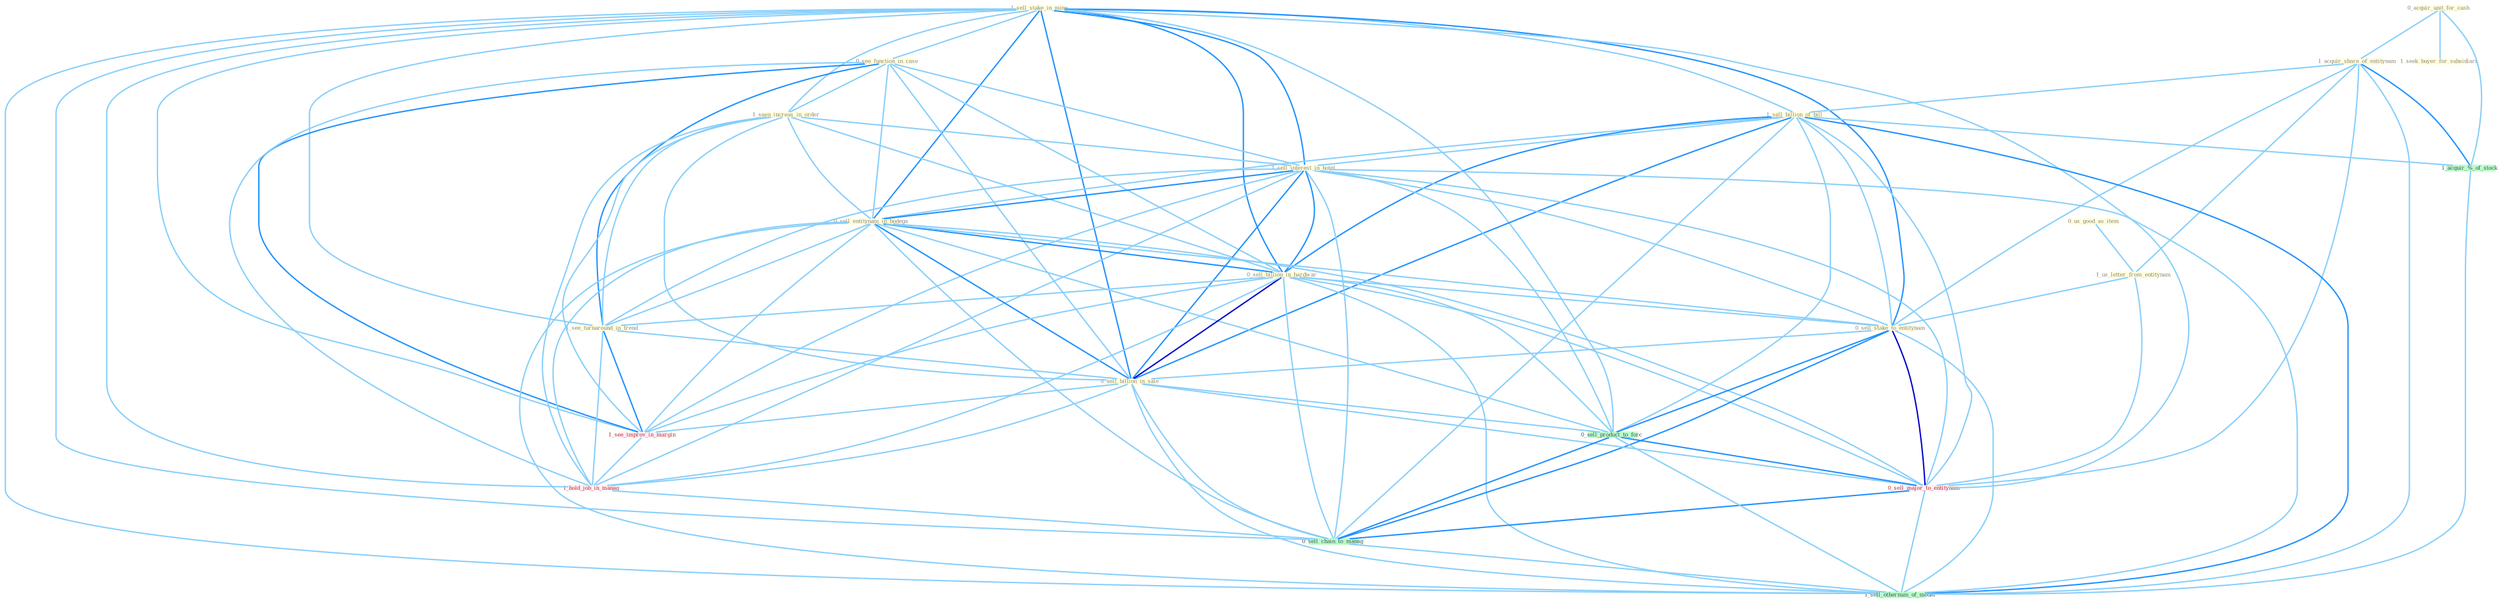 Graph G{ 
    node
    [shape=polygon,style=filled,width=.5,height=.06,color="#BDFCC9",fixedsize=true,fontsize=4,
    fontcolor="#2f4f4f"];
    {node
    [color="#ffffe0", fontcolor="#8b7d6b"] "1_sell_stake_in_mine " "0_us_good_as_item " "0_acquir_unit_for_cash " "1_acquir_share_of_entitynam " "0_see_function_in_case " "1_seen_increas_in_order " "1_sell_billion_of_bill " "1_sell_interest_in_hotel " "1_us_letter_from_entitynam " "0_sell_entitynam_in_bodega " "0_sell_billion_in_hardwar " "0_sell_stake_to_entitynam " "1_see_turnaround_in_trend " "1_seek_buyer_for_subsidiari " "0_sell_billion_in_sale "}
{node [color="#fff0f5", fontcolor="#b22222"] "1_see_improv_in_margin " "1_hold_job_in_manag " "0_sell_major_to_entitynam "}
edge [color="#B0E2FF"];

	"1_sell_stake_in_mine " -- "0_see_function_in_case " [w="1", color="#87cefa" ];
	"1_sell_stake_in_mine " -- "1_seen_increas_in_order " [w="1", color="#87cefa" ];
	"1_sell_stake_in_mine " -- "1_sell_billion_of_bill " [w="1", color="#87cefa" ];
	"1_sell_stake_in_mine " -- "1_sell_interest_in_hotel " [w="2", color="#1e90ff" , len=0.8];
	"1_sell_stake_in_mine " -- "0_sell_entitynam_in_bodega " [w="2", color="#1e90ff" , len=0.8];
	"1_sell_stake_in_mine " -- "0_sell_billion_in_hardwar " [w="2", color="#1e90ff" , len=0.8];
	"1_sell_stake_in_mine " -- "0_sell_stake_to_entitynam " [w="2", color="#1e90ff" , len=0.8];
	"1_sell_stake_in_mine " -- "1_see_turnaround_in_trend " [w="1", color="#87cefa" ];
	"1_sell_stake_in_mine " -- "0_sell_billion_in_sale " [w="2", color="#1e90ff" , len=0.8];
	"1_sell_stake_in_mine " -- "1_see_improv_in_margin " [w="1", color="#87cefa" ];
	"1_sell_stake_in_mine " -- "1_hold_job_in_manag " [w="1", color="#87cefa" ];
	"1_sell_stake_in_mine " -- "0_sell_product_to_forc " [w="1", color="#87cefa" ];
	"1_sell_stake_in_mine " -- "0_sell_major_to_entitynam " [w="1", color="#87cefa" ];
	"1_sell_stake_in_mine " -- "0_sell_chain_to_manag " [w="1", color="#87cefa" ];
	"1_sell_stake_in_mine " -- "1_sell_othernum_of_model " [w="1", color="#87cefa" ];
	"0_us_good_as_item " -- "1_us_letter_from_entitynam " [w="1", color="#87cefa" ];
	"0_acquir_unit_for_cash " -- "1_acquir_share_of_entitynam " [w="1", color="#87cefa" ];
	"0_acquir_unit_for_cash " -- "1_seek_buyer_for_subsidiari " [w="1", color="#87cefa" ];
	"0_acquir_unit_for_cash " -- "1_acquir_%_of_stock " [w="1", color="#87cefa" ];
	"1_acquir_share_of_entitynam " -- "1_sell_billion_of_bill " [w="1", color="#87cefa" ];
	"1_acquir_share_of_entitynam " -- "1_us_letter_from_entitynam " [w="1", color="#87cefa" ];
	"1_acquir_share_of_entitynam " -- "0_sell_stake_to_entitynam " [w="1", color="#87cefa" ];
	"1_acquir_share_of_entitynam " -- "1_acquir_%_of_stock " [w="2", color="#1e90ff" , len=0.8];
	"1_acquir_share_of_entitynam " -- "0_sell_major_to_entitynam " [w="1", color="#87cefa" ];
	"1_acquir_share_of_entitynam " -- "1_sell_othernum_of_model " [w="1", color="#87cefa" ];
	"0_see_function_in_case " -- "1_seen_increas_in_order " [w="1", color="#87cefa" ];
	"0_see_function_in_case " -- "1_sell_interest_in_hotel " [w="1", color="#87cefa" ];
	"0_see_function_in_case " -- "0_sell_entitynam_in_bodega " [w="1", color="#87cefa" ];
	"0_see_function_in_case " -- "0_sell_billion_in_hardwar " [w="1", color="#87cefa" ];
	"0_see_function_in_case " -- "1_see_turnaround_in_trend " [w="2", color="#1e90ff" , len=0.8];
	"0_see_function_in_case " -- "0_sell_billion_in_sale " [w="1", color="#87cefa" ];
	"0_see_function_in_case " -- "1_see_improv_in_margin " [w="2", color="#1e90ff" , len=0.8];
	"0_see_function_in_case " -- "1_hold_job_in_manag " [w="1", color="#87cefa" ];
	"1_seen_increas_in_order " -- "1_sell_interest_in_hotel " [w="1", color="#87cefa" ];
	"1_seen_increas_in_order " -- "0_sell_entitynam_in_bodega " [w="1", color="#87cefa" ];
	"1_seen_increas_in_order " -- "0_sell_billion_in_hardwar " [w="1", color="#87cefa" ];
	"1_seen_increas_in_order " -- "1_see_turnaround_in_trend " [w="1", color="#87cefa" ];
	"1_seen_increas_in_order " -- "0_sell_billion_in_sale " [w="1", color="#87cefa" ];
	"1_seen_increas_in_order " -- "1_see_improv_in_margin " [w="1", color="#87cefa" ];
	"1_seen_increas_in_order " -- "1_hold_job_in_manag " [w="1", color="#87cefa" ];
	"1_sell_billion_of_bill " -- "1_sell_interest_in_hotel " [w="1", color="#87cefa" ];
	"1_sell_billion_of_bill " -- "0_sell_entitynam_in_bodega " [w="1", color="#87cefa" ];
	"1_sell_billion_of_bill " -- "0_sell_billion_in_hardwar " [w="2", color="#1e90ff" , len=0.8];
	"1_sell_billion_of_bill " -- "0_sell_stake_to_entitynam " [w="1", color="#87cefa" ];
	"1_sell_billion_of_bill " -- "0_sell_billion_in_sale " [w="2", color="#1e90ff" , len=0.8];
	"1_sell_billion_of_bill " -- "1_acquir_%_of_stock " [w="1", color="#87cefa" ];
	"1_sell_billion_of_bill " -- "0_sell_product_to_forc " [w="1", color="#87cefa" ];
	"1_sell_billion_of_bill " -- "0_sell_major_to_entitynam " [w="1", color="#87cefa" ];
	"1_sell_billion_of_bill " -- "0_sell_chain_to_manag " [w="1", color="#87cefa" ];
	"1_sell_billion_of_bill " -- "1_sell_othernum_of_model " [w="2", color="#1e90ff" , len=0.8];
	"1_sell_interest_in_hotel " -- "0_sell_entitynam_in_bodega " [w="2", color="#1e90ff" , len=0.8];
	"1_sell_interest_in_hotel " -- "0_sell_billion_in_hardwar " [w="2", color="#1e90ff" , len=0.8];
	"1_sell_interest_in_hotel " -- "0_sell_stake_to_entitynam " [w="1", color="#87cefa" ];
	"1_sell_interest_in_hotel " -- "1_see_turnaround_in_trend " [w="1", color="#87cefa" ];
	"1_sell_interest_in_hotel " -- "0_sell_billion_in_sale " [w="2", color="#1e90ff" , len=0.8];
	"1_sell_interest_in_hotel " -- "1_see_improv_in_margin " [w="1", color="#87cefa" ];
	"1_sell_interest_in_hotel " -- "1_hold_job_in_manag " [w="1", color="#87cefa" ];
	"1_sell_interest_in_hotel " -- "0_sell_product_to_forc " [w="1", color="#87cefa" ];
	"1_sell_interest_in_hotel " -- "0_sell_major_to_entitynam " [w="1", color="#87cefa" ];
	"1_sell_interest_in_hotel " -- "0_sell_chain_to_manag " [w="1", color="#87cefa" ];
	"1_sell_interest_in_hotel " -- "1_sell_othernum_of_model " [w="1", color="#87cefa" ];
	"1_us_letter_from_entitynam " -- "0_sell_stake_to_entitynam " [w="1", color="#87cefa" ];
	"1_us_letter_from_entitynam " -- "0_sell_major_to_entitynam " [w="1", color="#87cefa" ];
	"0_sell_entitynam_in_bodega " -- "0_sell_billion_in_hardwar " [w="2", color="#1e90ff" , len=0.8];
	"0_sell_entitynam_in_bodega " -- "0_sell_stake_to_entitynam " [w="1", color="#87cefa" ];
	"0_sell_entitynam_in_bodega " -- "1_see_turnaround_in_trend " [w="1", color="#87cefa" ];
	"0_sell_entitynam_in_bodega " -- "0_sell_billion_in_sale " [w="2", color="#1e90ff" , len=0.8];
	"0_sell_entitynam_in_bodega " -- "1_see_improv_in_margin " [w="1", color="#87cefa" ];
	"0_sell_entitynam_in_bodega " -- "1_hold_job_in_manag " [w="1", color="#87cefa" ];
	"0_sell_entitynam_in_bodega " -- "0_sell_product_to_forc " [w="1", color="#87cefa" ];
	"0_sell_entitynam_in_bodega " -- "0_sell_major_to_entitynam " [w="1", color="#87cefa" ];
	"0_sell_entitynam_in_bodega " -- "0_sell_chain_to_manag " [w="1", color="#87cefa" ];
	"0_sell_entitynam_in_bodega " -- "1_sell_othernum_of_model " [w="1", color="#87cefa" ];
	"0_sell_billion_in_hardwar " -- "0_sell_stake_to_entitynam " [w="1", color="#87cefa" ];
	"0_sell_billion_in_hardwar " -- "1_see_turnaround_in_trend " [w="1", color="#87cefa" ];
	"0_sell_billion_in_hardwar " -- "0_sell_billion_in_sale " [w="3", color="#0000cd" , len=0.6];
	"0_sell_billion_in_hardwar " -- "1_see_improv_in_margin " [w="1", color="#87cefa" ];
	"0_sell_billion_in_hardwar " -- "1_hold_job_in_manag " [w="1", color="#87cefa" ];
	"0_sell_billion_in_hardwar " -- "0_sell_product_to_forc " [w="1", color="#87cefa" ];
	"0_sell_billion_in_hardwar " -- "0_sell_major_to_entitynam " [w="1", color="#87cefa" ];
	"0_sell_billion_in_hardwar " -- "0_sell_chain_to_manag " [w="1", color="#87cefa" ];
	"0_sell_billion_in_hardwar " -- "1_sell_othernum_of_model " [w="1", color="#87cefa" ];
	"0_sell_stake_to_entitynam " -- "0_sell_billion_in_sale " [w="1", color="#87cefa" ];
	"0_sell_stake_to_entitynam " -- "0_sell_product_to_forc " [w="2", color="#1e90ff" , len=0.8];
	"0_sell_stake_to_entitynam " -- "0_sell_major_to_entitynam " [w="3", color="#0000cd" , len=0.6];
	"0_sell_stake_to_entitynam " -- "0_sell_chain_to_manag " [w="2", color="#1e90ff" , len=0.8];
	"0_sell_stake_to_entitynam " -- "1_sell_othernum_of_model " [w="1", color="#87cefa" ];
	"1_see_turnaround_in_trend " -- "0_sell_billion_in_sale " [w="1", color="#87cefa" ];
	"1_see_turnaround_in_trend " -- "1_see_improv_in_margin " [w="2", color="#1e90ff" , len=0.8];
	"1_see_turnaround_in_trend " -- "1_hold_job_in_manag " [w="1", color="#87cefa" ];
	"0_sell_billion_in_sale " -- "1_see_improv_in_margin " [w="1", color="#87cefa" ];
	"0_sell_billion_in_sale " -- "1_hold_job_in_manag " [w="1", color="#87cefa" ];
	"0_sell_billion_in_sale " -- "0_sell_product_to_forc " [w="1", color="#87cefa" ];
	"0_sell_billion_in_sale " -- "0_sell_major_to_entitynam " [w="1", color="#87cefa" ];
	"0_sell_billion_in_sale " -- "0_sell_chain_to_manag " [w="1", color="#87cefa" ];
	"0_sell_billion_in_sale " -- "1_sell_othernum_of_model " [w="1", color="#87cefa" ];
	"1_see_improv_in_margin " -- "1_hold_job_in_manag " [w="1", color="#87cefa" ];
	"1_acquir_%_of_stock " -- "1_sell_othernum_of_model " [w="1", color="#87cefa" ];
	"1_hold_job_in_manag " -- "0_sell_chain_to_manag " [w="1", color="#87cefa" ];
	"0_sell_product_to_forc " -- "0_sell_major_to_entitynam " [w="2", color="#1e90ff" , len=0.8];
	"0_sell_product_to_forc " -- "0_sell_chain_to_manag " [w="2", color="#1e90ff" , len=0.8];
	"0_sell_product_to_forc " -- "1_sell_othernum_of_model " [w="1", color="#87cefa" ];
	"0_sell_major_to_entitynam " -- "0_sell_chain_to_manag " [w="2", color="#1e90ff" , len=0.8];
	"0_sell_major_to_entitynam " -- "1_sell_othernum_of_model " [w="1", color="#87cefa" ];
	"0_sell_chain_to_manag " -- "1_sell_othernum_of_model " [w="1", color="#87cefa" ];
}